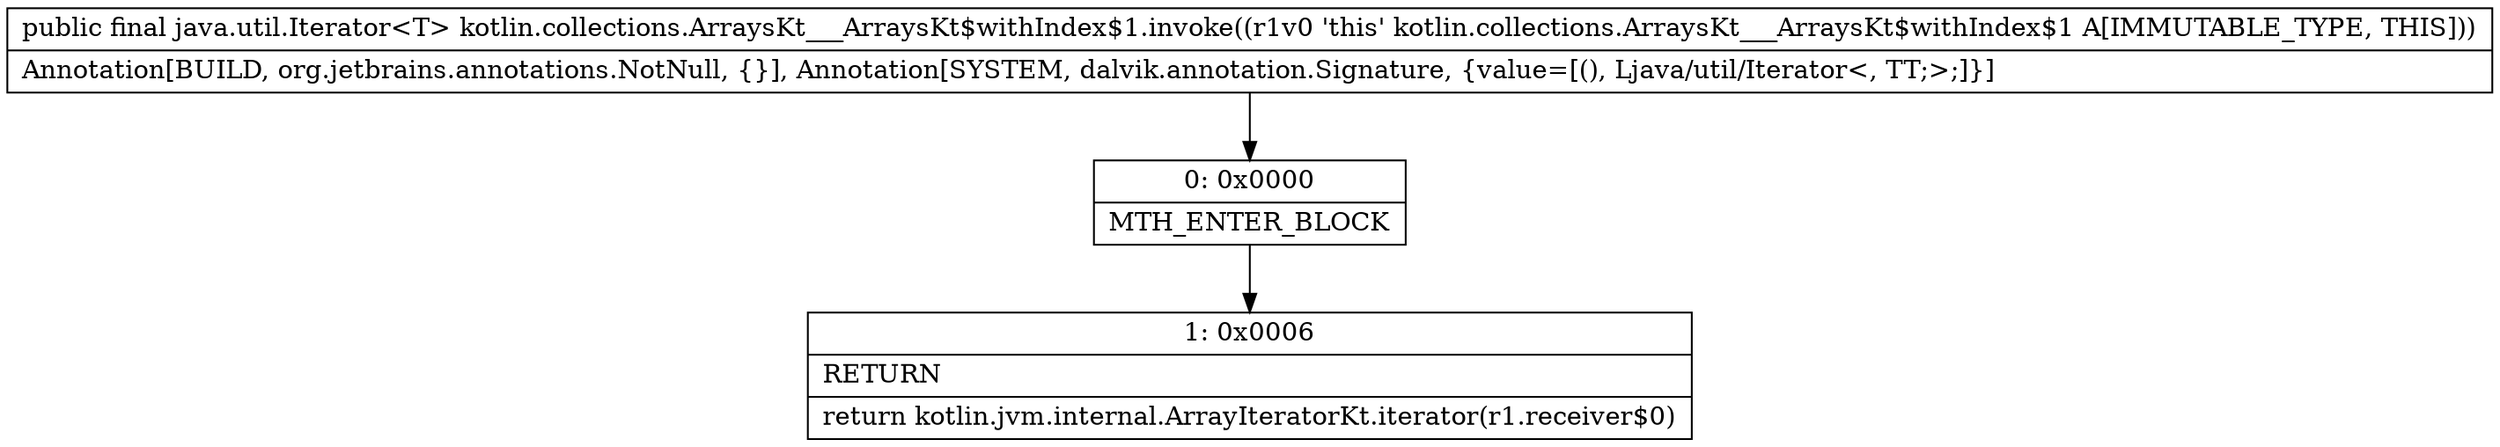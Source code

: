 digraph "CFG forkotlin.collections.ArraysKt___ArraysKt$withIndex$1.invoke()Ljava\/util\/Iterator;" {
Node_0 [shape=record,label="{0\:\ 0x0000|MTH_ENTER_BLOCK\l}"];
Node_1 [shape=record,label="{1\:\ 0x0006|RETURN\l|return kotlin.jvm.internal.ArrayIteratorKt.iterator(r1.receiver$0)\l}"];
MethodNode[shape=record,label="{public final java.util.Iterator\<T\> kotlin.collections.ArraysKt___ArraysKt$withIndex$1.invoke((r1v0 'this' kotlin.collections.ArraysKt___ArraysKt$withIndex$1 A[IMMUTABLE_TYPE, THIS]))  | Annotation[BUILD, org.jetbrains.annotations.NotNull, \{\}], Annotation[SYSTEM, dalvik.annotation.Signature, \{value=[(), Ljava\/util\/Iterator\<, TT;\>;]\}]\l}"];
MethodNode -> Node_0;
Node_0 -> Node_1;
}

